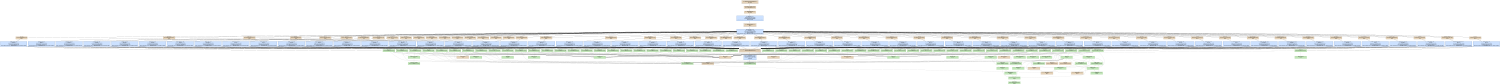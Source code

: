 digraph Kerberos4 {
   size = "10.000000,8.500000";
   concentrate = false;

   node [ shape = box, style = filled, color = "0.3 0.5 0.6", fillcolor = "0.3 0.2 0.9", fontname = "Monaco", fontsize = "9" ];
   n00001 [ label = "Default/libKerberos4.a\n3e98a8b857bf04f0e19de6d27e9120d3\nMissing", color = "0.1 0.5 0.5", fillcolor = "0.1 0.2 0.9", peripheries = 3 ];
   n00002 [ label = "ppc/mk_priv.o\nf58636b822dd2e81531e9399d97ac411\nMissing", color = "0.1 0.5 0.5", fillcolor = "0.1 0.2 0.9" ];
   n00003 [ label = "Headers/Kerberos5Prefix.h\n0000000043975cdb0000000000001b65\nUpToDate" ];
   n00004 [ label = "Kerberos5Prefix-dpzwsyfhtzaxthbefptkbqwuqmpv/Kerberos5Prefix.h.gch\nb20d38263116eeb1080c41fb1021e9d9\nMissing", color = "0.1 0.5 0.5", fillcolor = "0.1 0.2 0.9", peripheries = 3 ];
   n00005 [ label = "krb4/mk_priv.c\n0000000043975cdd00000000000022c1\nUpToDate" ];
   n00006 [ label = "ppc/mk_req.o\nb744c357d5c70daccbaf613b13533ab1\nMissing", color = "0.1 0.5 0.5", fillcolor = "0.1 0.2 0.9" ];
   n00007 [ label = "krb4/mk_req.c\n0000000043975cdd00000000000022dc\nUpToDate" ];
   n00008 [ label = "ppc/mk_safe.o\n8e4715e327f52743153e31fa56781ca8\nMissing", color = "0.1 0.5 0.5", fillcolor = "0.1 0.2 0.9" ];
   n00009 [ label = "krb4/mk_safe.c\n0000000043975cdd000000000000150d\nUpToDate" ];
   n00010 [ label = "ppc/month_sname.o\n99a259532d76675695e23aefd3b31eb8\nMissing", color = "0.1 0.5 0.5", fillcolor = "0.1 0.2 0.9" ];
   n00011 [ label = "krb4/month_sname.c\n0000000043975cdd0000000000000282\nUpToDate" ];
   n00012 [ label = "ppc/pkt_cipher.o\ncedbe5680239c22bb4499813db91a511\nMissing", color = "0.1 0.5 0.5", fillcolor = "0.1 0.2 0.9" ];
   n00013 [ label = "krb4/pkt_cipher.c\n0000000043975cdd00000000000002ee\nUpToDate" ];
   n00014 [ label = "ppc/pkt_clen.o\n97bcaa32a3275f64827ecd919ca2f664\nMissing", color = "0.1 0.5 0.5", fillcolor = "0.1 0.2 0.9" ];
   n00015 [ label = "krb4/pkt_clen.c\n0000000043975cdd0000000000000438\nUpToDate" ];
   n00016 [ label = "ppc/prot_client.o\nf14c4c1ce61254d80ec3cc368c4ce947\nMissing", color = "0.1 0.5 0.5", fillcolor = "0.1 0.2 0.9" ];
   n00017 [ label = "krb4/prot_client.c\n0000000043975cdd00000000000025d1\nUpToDate" ];
   n00018 [ label = "ppc/prot_common.o\nf69c0e45e60a5a566a504d9c5e2f6b6c\nMissing", color = "0.1 0.5 0.5", fillcolor = "0.1 0.2 0.9" ];
   n00019 [ label = "krb4/prot_common.c\n0000000043975cdd000000000000110f\nUpToDate" ];
   n00020 [ label = "ppc/prot_kdc.o\n1b800ad47cacd69587c9fe76c94382ba\nMissing", color = "0.1 0.5 0.5", fillcolor = "0.1 0.2 0.9" ];
   n00021 [ label = "krb4/prot_kdc.c\n0000000043975cdd0000000000002f0b\nUpToDate" ];
   n00022 [ label = "ppc/rd_err.o\n05e32ef328703ab019feacbeae40749b\nMissing", color = "0.1 0.5 0.5", fillcolor = "0.1 0.2 0.9" ];
   n00023 [ label = "krb4/rd_err.c\n0000000043975cdd0000000000000af9\nUpToDate" ];
   n00024 [ label = "ppc/rd_priv.o\n33a5961fc41285126243fb75ff7a2f67\nMissing", color = "0.1 0.5 0.5", fillcolor = "0.1 0.2 0.9" ];
   n00025 [ label = "krb4/rd_priv.c\n0000000043975cdd0000000000001d35\nUpToDate" ];
   n00026 [ label = "ppc/rd_safe.o\nc7787889a09a6acde6fea9d86c4c1fbf\nMissing", color = "0.1 0.5 0.5", fillcolor = "0.1 0.2 0.9" ];
   n00027 [ label = "krb4/rd_safe.c\n0000000043975cdd0000000000001ae9\nUpToDate" ];
   n00028 [ label = "ppc/RealmsConfig-glue.o\n59182ed6162d0493de15dde2336df60c\nMissing", color = "0.1 0.5 0.5", fillcolor = "0.1 0.2 0.9" ];
   n00029 [ label = "krb4/RealmsConfig-glue.c\n0000000043975cdd0000000000004e88\nUpToDate" ];
   n00030 [ label = "ppc/send_to_kdc.o\ncd233e339ae01693a873554da89a52cc\nMissing", color = "0.1 0.5 0.5", fillcolor = "0.1 0.2 0.9" ];
   n00031 [ label = "krb4/send_to_kdc.c\n0000000043975cdd00000000000018c1\nUpToDate" ];
   n00032 [ label = "ppc/stime.o\n0569eda1011eac676b5ec2f2c9ee9f16\nMissing", color = "0.1 0.5 0.5", fillcolor = "0.1 0.2 0.9" ];
   n00033 [ label = "krb4/stime.c\n0000000043975cdd00000000000007ed\nUpToDate" ];
   n00034 [ label = "ppc/strnlen.o\n1b9ef88f50aa9923b8a08df32bba3db4\nMissing", color = "0.1 0.5 0.5", fillcolor = "0.1 0.2 0.9" ];
   n00035 [ label = "krb4/strnlen.c\n0000000043975cdd000000000000064f\nUpToDate" ];
   n00036 [ label = "ppc/rd_preauth.o\nf4f35c21a8a4730579ae3816efe7c321\nMissing", color = "0.1 0.5 0.5", fillcolor = "0.1 0.2 0.9" ];
   n00037 [ label = "krb4/rd_preauth.c\n0000000043975cdd00000000000006a0\nUpToDate" ];
   n00038 [ label = "ppc/mk_preauth.o\n7d92099fb6434908b927b235928ac621\nMissing", color = "0.1 0.5 0.5", fillcolor = "0.1 0.2 0.9" ];
   n00039 [ label = "krb4/mk_preauth.c\n0000000043975cdd0000000000000841\nUpToDate" ];
   n00040 [ label = "ppc/CCache-glue.o\n1be47498a398e43f6c084705bce82b96\nMissing", color = "0.1 0.5 0.5", fillcolor = "0.1 0.2 0.9" ];
   n00041 [ label = "krb4/CCache-glue.c\n0000000043975cdd00000000000052fb\nUpToDate" ];
   n00042 [ label = "ppc/change_password.o\n84b725ad8719732945f7f019e200b62a\nMissing", color = "0.1 0.5 0.5", fillcolor = "0.1 0.2 0.9" ];
   n00043 [ label = "krb4/change_password.c\n0000000043975cdd0000000000000fcf\nUpToDate" ];
   n00044 [ label = "ppc/cr_auth_repl.o\n9c472f26540b2e93940e7be160eae190\nMissing", color = "0.1 0.5 0.5", fillcolor = "0.1 0.2 0.9" ];
   n00045 [ label = "krb4/cr_auth_repl.c\n0000000043975cdd00000000000011b9\nUpToDate" ];
   n00046 [ label = "ppc/cr_ciph.o\na0ef09934e6e7d244cde352734793495\nMissing", color = "0.1 0.5 0.5", fillcolor = "0.1 0.2 0.9" ];
   n00047 [ label = "krb4/cr_ciph.c\n0000000043975cdd0000000000001092\nUpToDate" ];
   n00048 [ label = "ppc/cr_tkt.o\nc631f209916c28906e485255f15b0940\nMissing", color = "0.1 0.5 0.5", fillcolor = "0.1 0.2 0.9" ];
   n00049 [ label = "krb4/cr_tkt.c\n0000000043975cdd0000000000002204\nUpToDate" ];
   n00050 [ label = "ppc/debug.o\nfdde66beca408658c7150e3e0b1b6bab\nMissing", color = "0.1 0.5 0.5", fillcolor = "0.1 0.2 0.9" ];
   n00051 [ label = "krb4/debug.c\n0000000043975cdd0000000000000124\nUpToDate" ];
   n00052 [ label = "ppc/decomp_tkt.o\n22c1cfe0e1482324704d88bfd3ef4825\nMissing", color = "0.1 0.5 0.5", fillcolor = "0.1 0.2 0.9" ];
   n00053 [ label = "krb4/decomp_tkt.c\n0000000043975cdd000000000000270a\nUpToDate" ];
   n00054 [ label = "ppc/g_ad_tkt.o\ncd04b1277cc3f9b1085492f1cd931689\nMissing", color = "0.1 0.5 0.5", fillcolor = "0.1 0.2 0.9" ];
   n00055 [ label = "krb4/g_ad_tkt.c\n0000000043975cdd0000000000002d98\nUpToDate" ];
   n00056 [ label = "ppc/g_in_tkt.o\n7538bb9d1f8608d3093377b813c4561b\nMissing", color = "0.1 0.5 0.5", fillcolor = "0.1 0.2 0.9" ];
   n00057 [ label = "krb4/g_in_tkt.c\n0000000043975cdd0000000000003e83\nUpToDate" ];
   n00058 [ label = "ppc/g_phost.o\n1437a0422346f1d69dfe35fb3e8a344e\nMissing", color = "0.1 0.5 0.5", fillcolor = "0.1 0.2 0.9" ];
   n00059 [ label = "krb4/g_phost.c\n0000000043975cdd0000000000000c86\nUpToDate" ];
   n00060 [ label = "ppc/g_pw_in_tkt.o\n8de0a944fdcd470604a67286c1a4e9f9\nMissing", color = "0.1 0.5 0.5", fillcolor = "0.1 0.2 0.9" ];
   n00061 [ label = "krb4/g_pw_in_tkt.c\n0000000043975cdd000000000000289d\nUpToDate" ];
   n00062 [ label = "ppc/g_pw_tkt.o\n1582b73a84873da9734cdf78dc493c5c\nMissing", color = "0.1 0.5 0.5", fillcolor = "0.1 0.2 0.9" ];
   n00063 [ label = "krb4/g_pw_tkt.c\n0000000043975cdd00000000000007dd\nUpToDate" ];
   n00064 [ label = "ppc/gethostname.o\na1e744b38ff041d6a47dd1a3a68e7122\nMissing", color = "0.1 0.5 0.5", fillcolor = "0.1 0.2 0.9" ];
   n00065 [ label = "krb4/gethostname.c\n0000000043975cdd0000000000000311\nUpToDate" ];
   n00066 [ label = "ppc/getst.o\nde5e05c49533523661985a8c97f332ab\nMissing", color = "0.1 0.5 0.5", fillcolor = "0.1 0.2 0.9" ];
   n00067 [ label = "krb4/getst.c\n0000000043975cdd00000000000003f6\nUpToDate" ];
   n00068 [ label = "ppc/kadm_net.o\nc2045e0d35f7c4cf42943f807652db58\nMissing", color = "0.1 0.5 0.5", fillcolor = "0.1 0.2 0.9" ];
   n00069 [ label = "krb4/kadm_net.c\n0000000043975cdd0000000000003234\nUpToDate" ];
   n00070 [ label = "ppc/kadm_stream.o\n59064588fb908b653d9f9bc21dd302e8\nMissing", color = "0.1 0.5 0.5", fillcolor = "0.1 0.2 0.9" ];
   n00071 [ label = "krb4/kadm_stream.c\n0000000043975cdd0000000000001e91\nUpToDate" ];
   n00072 [ label = "ppc/kname_parse.o\n7504218fe827d6cea36b91198a7e1a12\nMissing", color = "0.1 0.5 0.5", fillcolor = "0.1 0.2 0.9" ];
   n00073 [ label = "krb4/kname_parse.c\n0000000043975cdd00000000000024a5\nUpToDate" ];
   n00074 [ label = "ppc/lifetime.o\n5c369dd06b0d58191cf7fb2e20292f1d\nMissing", color = "0.1 0.5 0.5", fillcolor = "0.1 0.2 0.9" ];
   n00075 [ label = "krb4/lifetime.c\n0000000043975cdd000000000000086a\nUpToDate" ];
   n00076 [ label = "ppc/mk_auth.o\n0905dde6f034d87d5292a04d0cb2bfe0\nMissing", color = "0.1 0.5 0.5", fillcolor = "0.1 0.2 0.9" ];
   n00077 [ label = "krb4/mk_auth.c\n0000000043975cdd0000000000002109\nUpToDate" ];
   n00078 [ label = "ppc/mk_err.o\n0fe2e09a474da57853efe9d29226b0fe\nMissing", color = "0.1 0.5 0.5", fillcolor = "0.1 0.2 0.9" ];
   n00079 [ label = "krb4/mk_err.c\n0000000043975cdd0000000000000b38\nUpToDate" ];
   n00080 [ label = "ppc/password_to_key.o\n2c01919f0ad912131dfd0102dc219fad\nMissing", color = "0.1 0.5 0.5", fillcolor = "0.1 0.2 0.9" ];
   n00081 [ label = "krb4/password_to_key.c\n0000000043975cdd000000000000110e\nUpToDate" ];
   n00082 [ label = "ppc/netread.o\n2af450a94ecf8c4971f7d94a3f521847\nMissing", color = "0.1 0.5 0.5", fillcolor = "0.1 0.2 0.9" ];
   n00083 [ label = "krb4/netread.c\n0000000043975cdd000000000000084b\nUpToDate" ];
   n00084 [ label = "ppc/netwrite.o\nb3ca44a8a454c895479ff80e12e866ac\nMissing", color = "0.1 0.5 0.5", fillcolor = "0.1 0.2 0.9" ];
   n00085 [ label = "krb4/netwrite.c\n0000000043975cdd00000000000007b9\nUpToDate" ];
   n00086 [ label = "ppc/err_txt.o\n585a36b888fab353c6e1945cf8f085e7\nMissing", color = "0.1 0.5 0.5", fillcolor = "0.1 0.2 0.9" ];
   n00087 [ label = "krb4/err_txt.c\n0000000043975cdd0000000000000a72\nUpToDate" ];
   n00088 [ label = "ppc/unix_time.o\na5c2ec98745fa5d1adb2d6d7491b3558\nMissing", color = "0.1 0.5 0.5", fillcolor = "0.1 0.2 0.9" ];
   n00089 [ label = "krb4/unix_time.c\n0000000043975cdd0000000000000235\nUpToDate" ];
   n00090 [ label = "ppc/FSp-glue.o\ne15697ae7fcc2b0fe92355cf2cb4ff79\nMissing", color = "0.1 0.5 0.5", fillcolor = "0.1 0.2 0.9" ];
   n00091 [ label = "krb4/FSp-glue.c\n0000000043975cdd0000000000000f5d\nUpToDate" ];
   n00092 [ label = "ppc/g_cnffile.o\ne7a52a1628e22273a66f1d7601f5e201\nMissing", color = "0.1 0.5 0.5", fillcolor = "0.1 0.2 0.9" ];
   n00093 [ label = "krb4/g_cnffile.c\n0000000043975cdd0000000000000c22\nUpToDate" ];
   n00094 [ label = "ppc/g_svc_in_tkt.o\nef14e2f18fa70b4f11d0c23ce4935a8e\nMissing", color = "0.1 0.5 0.5", fillcolor = "0.1 0.2 0.9" ];
   n00095 [ label = "krb4/g_svc_in_tkt.c\n0000000043975cdd00000000000012ea\nUpToDate" ];
   n00096 [ label = "ppc/kntoln.o\na26b6dfead87fbf547db30e0f184fbf6\nMissing", color = "0.1 0.5 0.5", fillcolor = "0.1 0.2 0.9" ];
   n00097 [ label = "krb4/kntoln.c\n0000000043975cdd0000000000000717\nUpToDate" ];
   n00098 [ label = "ppc/put_svc_key.o\n8aad1b44eeb4f6ecf32756957e090667\nMissing", color = "0.1 0.5 0.5", fillcolor = "0.1 0.2 0.9" ];
   n00099 [ label = "krb4/put_svc_key.c\n0000000043975cdd000000000000099f\nUpToDate" ];
   n00100 [ label = "ppc/rd_req.o\ncac7c96b300ace14f75807e35ad60b73\nMissing", color = "0.1 0.5 0.5", fillcolor = "0.1 0.2 0.9" ];
   n00101 [ label = "krb4/rd_req.c\n0000000043975cdd00000000000044be\nUpToDate" ];
   n00102 [ label = "ppc/rd_svc_key.o\nfdca996d25df63c0f1739afcb00ec64b\nMissing", color = "0.1 0.5 0.5", fillcolor = "0.1 0.2 0.9" ];
   n00103 [ label = "krb4/rd_svc_key.c\n0000000043975cdd00000000000023e7\nUpToDate" ];
   n00104 [ label = "ppc/recvauth.o\n23897dfd03579fa7339203c4a80c480c\nMissing", color = "0.1 0.5 0.5", fillcolor = "0.1 0.2 0.9" ];
   n00105 [ label = "krb4/recvauth.c\n0000000043975cdd0000000000002944\nUpToDate" ];
   n00106 [ label = "ppc/sendauth.o\nc60261bf99b18b1ce61e1eb8ca7b92f2\nMissing", color = "0.1 0.5 0.5", fillcolor = "0.1 0.2 0.9" ];
   n00107 [ label = "krb4/sendauth.c\n0000000043975cdd0000000000002341\nUpToDate" ];
   n00108 [ label = "ppc/kuserok.o\n26a6d0a822a13d6b1f23a431c7c85744\nMissing", color = "0.1 0.5 0.5", fillcolor = "0.1 0.2 0.9" ];
   n00109 [ label = "krb4/kuserok.c\n0000000043975cdd0000000000001e15\nUpToDate" ];
   n00110 [ label = "ppc/g_tkt_svc.o\na50d897df6c875015614529fcc35bfa7\nMissing", color = "0.1 0.5 0.5", fillcolor = "0.1 0.2 0.9" ];
   n00111 [ label = "krb4/g_tkt_svc.c\n0000000043975cdd0000000000001204\nUpToDate" ];
   n00112 [ label = "<Default/libKerberos4.a>\nbf16d6b03a058174ceb223b0ab2f0985\nDepsUpdated", color = "0.1 0.5 0.5", fillcolor = "0.1 0.2 0.9", style = "filled,dashed" ];
   n00113 [ label = "<postprocessing_dependency_collector>\nbf16d6b03a058174ceb223b0ab2f0985\nDepsUpdated", color = "0.1 0.5 0.5", fillcolor = "0.1 0.2 0.9", style = "filled,dashed" ];
   n00114 [ label = "<postprocessing_permissions_dependency_collector>\nbf16d6b03a058174ceb223b0ab2f0985\nDepsUpdated", color = "0.1 0.5 0.5", fillcolor = "0.1 0.2 0.9", peripheries = 3 ];
   n00115 [ label = "kerberosIV/krb.h\n00000000000000000000000000000000\nMissing", color = "0.1 0.5 0.5", fillcolor = "0.1 0.2 0.9" ];
   n00116 [ label = "kerberosIV/prot.h\n0000000043975cdc00000000000026f4\nUpToDate" ];
   n00117 [ label = "kerberosIV/des.h\n00000000000000000000000000000000\nMissing", color = "0.1 0.5 0.5", fillcolor = "0.1 0.2 0.9" ];
   n00118 [ label = "kerberosIV/lsb_addr_cmp.h\n0000000043975cdc000000000000060d\nUpToDate" ];
   n00119 [ label = "include/port-sockets.h\n0000000043975cdc000000000000151a\nUpToDate" ];
   n00120 [ label = "krb4/krb4int.h\n0000000043975cdd0000000000000e05\nUpToDate" ];
   n00121 [ label = "kerberosIV/mit-copyright.h\n00000000000000000000000000000000\nMissing", color = "0.1 0.5 0.5", fillcolor = "0.1 0.2 0.9" ];
   n00122 [ label = "include/profile.h\n00000000000000000000000000000000\nMissing", color = "0.1 0.5 0.5", fillcolor = "0.1 0.2 0.9" ];
   n00123 [ label = "include/k5-int.h\n0000000043975cdc000000000000ec3b\nUpToDate" ];
   n00124 [ label = "include/krb5.h\n00000000000000000000000000000000\nMissing", color = "0.1 0.5 0.5", fillcolor = "0.1 0.2 0.9" ];
   n00125 [ label = "kerberosIV/krbports.h\n0000000043975cdc00000000000002a8\nUpToDate" ];
   n00126 [ label = "include/fake-addrinfo.h\n0000000043975cdc0000000000009b14\nUpToDate" ];
   n00127 [ label = "include/stddef.h\n0000000043765d7e0000000000003193\nUpToDate" ];
   n00128 [ label = "kerberosIV/krb_db.h\n0000000043975cdc0000000000000d2d\nUpToDate" ];
   n00129 [ label = "kerberosIV/mit-copyright.h\n0000000043975cdc000000000000047d\nUpToDate" ];
   n00130 [ label = "gssrpc/netdb.h\n00000000000000000000000000000000\nMissing", color = "0.1 0.5 0.5", fillcolor = "0.1 0.2 0.9" ];
   n00131 [ label = "krb5/osconf.h\n00000000000000000000000000000000\nMissing", color = "0.1 0.5 0.5", fillcolor = "0.1 0.2 0.9" ];
   n00132 [ label = "include/win-mac.h\n0000000043975cdc00000000000013ae\nUpToDate" ];
   n00133 [ label = "krb5/autoconf.h\n00000000000000000000000000000000\nMissing", color = "0.1 0.5 0.5", fillcolor = "0.1 0.2 0.9" ];
   n00134 [ label = "include/k5-platform.h\n0000000043975cdc000000000000453b\nUpToDate" ];
   n00135 [ label = "include/port-sockets.h\n0000000043975cdc000000000000151a\nUpToDate" ];
   n00136 [ label = "include/socket-utils.h\n0000000043975cdc0000000000001165\nUpToDate" ];
   n00137 [ label = "include/k5-thread.h\n0000000043975cdc0000000000005fce\nUpToDate" ];
   n00138 [ label = "krb5/kdb.h\n0000000043975cdc000000000000305f\nUpToDate" ];
   n00139 [ label = "include/com_err.h\n00000000000000000000000000000000\nMissing", color = "0.1 0.5 0.5", fillcolor = "0.1 0.2 0.9" ];
   n00140 [ label = "include/limits.h\n0000000043765f840000000000000d8e\nUpToDate" ];
   n00141 [ label = "include/syslimits.h\n0000000043765e16000000000000014a\nUpToDate" ];
   n00142 [ label = "include/stdint.h\n0000000043765d5e0000000000001a59\nUpToDate" ];
   n00143 [ label = "Kerberos/KerberosLoginPrivate.h\n0000000043975cde00000000000015ce\nUpToDate" ];
   n00144 [ label = "Kerberos/CredentialsCache.h\n0000000043975cdb0000000000004673\nUpToDate" ];
   n00145 [ label = "Kerberos/KerberosLogin.h\n0000000043975cde0000000000004660\nUpToDate" ];
   n00146 [ label = "kerberosIV/kadm.h\n0000000043975cdc000000000000187e\nUpToDate" ];
   n00147 [ label = "kerberosIV/krb.h\n0000000043975cdc000000000000634d\nUpToDate" ];
   n00148 [ label = "kerberosIV/des.h\n0000000043975cdc00000000000016ce\nUpToDate" ];
   n00149 [ label = "include/win-mac.h\n0000000043975cdc00000000000013ae\nUpToDate" ];
   n00150 [ label = "include/krb54proto.h\n0000000043975cdc0000000000000239\nUpToDate" ];
   n00151 [ label = "kerberosIV/krb_err.h\n00000000000000000000000000000000\nMissing", color = "0.1 0.5 0.5", fillcolor = "0.1 0.2 0.9" ];
   n00152 [ label = "kerberosIV/kadm_err.h\n00000000000000000000000000000000\nMissing", color = "0.1 0.5 0.5", fillcolor = "0.1 0.2 0.9" ];
   n00153 [ label = "Kerberos/FSpUtils.h\n0000000043975cdb0000000000000172\nUpToDate" ];
   n00154 [ label = "kerberosIV/kparse.h\n0000000043975cdc0000000000000d8d\nUpToDate" ];

   node [ shape = box, style = "filled,bold", color = "0.7 0.5 0.7", fillcolor = "0.7 0.2 1.0", fontname = "Monaco", fontsize = "9" ];
   c00001 [ label = "CompileC mk_priv.o <wt:4>\nwaitCount: 0\nb20d38267281b26c080c41fb1021fa86\n^ 478b0e9e505c9ced5b12d262c95b3e97\n= f58636b822dd2e81531e9399d97ac411\nIndirectlyNeedsToRun\nNeeds to run because at least one of the inputs to the command are scheduled to be updated.", color = "0.6 0.5 0.7", fillcolor = "0.6 0.2 1.0" ];
   c00002 [ label = "ProcessPCH Kerberos5Prefix.h.gch <wt:3>\nwaitCount: 0\n0000000043975cdb0000000000001b65\n^ b20d38267281b26a080c41fb1021f2bc\n= b20d38263116eeb1080c41fb1021e9d9\nNeedsToRun\n1 output is missing", color = "0.6 0.5 0.7", fillcolor = "0.6 0.2 1.0" ];
   c00003 [ label = "CompileC mk_req.o <wt:4>\nwaitCount: 0\nb20d38263116eeb1080c41fb1021f6ee\n^ 0549fb71e4d1e31dc3a320c00372cc5f\n= b744c357d5c70daccbaf613b13533ab1\nIndirectlyNeedsToRun\nNeeds to run because at least one of the inputs to the command are scheduled to be updated.", color = "0.6 0.5 0.7", fillcolor = "0.6 0.2 1.0" ];
   c00004 [ label = "CompileC mk_safe.o <wt:4>\nwaitCount: 0\nb20d38267281b26c080c41fb1021cd4a\n^ 3c4a2dc55574952f1d3270014659d1e2\n= 8e4715e327f52743153e31fa56781ca8\nIndirectlyNeedsToRun\nNeeds to run because at least one of the inputs to the command are scheduled to be updated.", color = "0.6 0.5 0.7", fillcolor = "0.6 0.2 1.0" ];
   c00005 [ label = "CompileC month_sname.o <wt:4>\nwaitCount: 0\nb20d38267281b26d080c41fb1021f044\n^ 2baf61755ff7d53b9dee7b14c392eefc\n= 99a259532d76675695e23aefd3b31eb8\nIndirectlyNeedsToRun\nNeeds to run because at least one of the inputs to the command are scheduled to be updated.", color = "0.6 0.5 0.7", fillcolor = "0.6 0.2 1.0" ];
   c00006 [ label = "CompileC pkt_cipher.o <wt:4>\nwaitCount: 0\nb20d38263116eeb0080c41fb1021cdc3\n^ 7cd6dd4e332f2c9bbc45d9e8cbb068d2\n= cedbe5680239c22bb4499813db91a511\nIndirectlyNeedsToRun\nNeeds to run because at least one of the inputs to the command are scheduled to be updated.", color = "0.6 0.5 0.7", fillcolor = "0.6 0.2 1.0" ];
   c00007 [ label = "CompileC pkt_clen.o <wt:4>\nwaitCount: 0\nb20d38263116eeb0080c41fb1021cb15\n^ 25b192149231b1d48a728c6a8c833d71\n= 97bcaa32a3275f64827ecd919ca2f664\nIndirectlyNeedsToRun\nNeeds to run because at least one of the inputs to the command are scheduled to be updated.", color = "0.6 0.5 0.7", fillcolor = "0.6 0.2 1.0" ];
   c00008 [ label = "CompileC prot_client.o <wt:4>\nwaitCount: 0\nb20d38263116eeb0080c41fb1021eafc\n^ 4341743ad704ba6806cf8dcd9c6d03bb\n= f14c4c1ce61254d80ec3cc368c4ce947\nIndirectlyNeedsToRun\nNeeds to run because at least one of the inputs to the command are scheduled to be updated.", color = "0.6 0.5 0.7", fillcolor = "0.6 0.2 1.0" ];
   c00009 [ label = "CompileC prot_common.o <wt:4>\nwaitCount: 0\nb20d38263116eeb0080c41fb1021de22\n^ 44913663d71cb4e6625c0c674e0eb54e\n= f69c0e45e60a5a566a504d9c5e2f6b6c\nIndirectlyNeedsToRun\nNeeds to run because at least one of the inputs to the command are scheduled to be updated.", color = "0.6 0.5 0.7", fillcolor = "0.6 0.2 1.0" ];
   c00010 [ label = "CompileC prot_kdc.o <wt:4>\nwaitCount: 0\nb20d38267281b26c080c41fb1021f53c\n^ a98d32f20e2d64f98fc5bf8dd9627786\n= 1b800ad47cacd69587c9fe76c94382ba\nIndirectlyNeedsToRun\nNeeds to run because at least one of the inputs to the command are scheduled to be updated.", color = "0.6 0.5 0.7", fillcolor = "0.6 0.2 1.0" ];
   c00011 [ label = "CompileC rd_err.o <wt:4>\nwaitCount: 0\nb20d38263116eeb0080c41fb1021c5d4\n^ b7ee16d51966d40011f2ed45be61b14f\n= 05e32ef328703ab019feacbeae40749b\nIndirectlyNeedsToRun\nNeeds to run because at least one of the inputs to the command are scheduled to be updated.", color = "0.6 0.5 0.7", fillcolor = "0.6 0.2 1.0" ];
   c00012 [ label = "CompileC rd_priv.o <wt:4>\nwaitCount: 0\nb20d38267281b26c080c41fb1021c572\n^ 81a8ae39b693377e6a4fba8eef5bea15\n= 33a5961fc41285126243fb75ff7a2f67\nIndirectlyNeedsToRun\nNeeds to run because at least one of the inputs to the command are scheduled to be updated.", color = "0.6 0.5 0.7", fillcolor = "0.6 0.2 1.0" ];
   c00013 [ label = "CompileC rd_safe.o <wt:4>\nwaitCount: 0\nb20d38267281b26c080c41fb1021c2ae\n^ 757540afd21bd8a1eef2e8237c6ddd11\n= c7787889a09a6acde6fea9d86c4c1fbf\nIndirectlyNeedsToRun\nNeeds to run because at least one of the inputs to the command are scheduled to be updated.", color = "0.6 0.5 0.7", fillcolor = "0.6 0.2 1.0" ];
   c00014 [ label = "CompileC RealmsConfig-glue.o <wt:4>\nwaitCount: 0\nb20d382631f7ef33080c41fb10212899\n^ eb1516f027daeba0d6199c19234cde95\n= 59182ed6162d0493de15dde2336df60c\nIndirectlyNeedsToRun\nNeeds to run because at least one of the inputs to the command are scheduled to be updated.", color = "0.6 0.5 0.7", fillcolor = "0.6 0.2 1.0" ];
   c00015 [ label = "CompileC send_to_kdc.o <wt:4>\nwaitCount: 0\nb20d38263116ef23080c41fb1021835b\n^ 7f2e0615abf6f9b0a07f14b6b8bbd197\n= cd233e339ae01693a873554da89a52cc\nIndirectlyNeedsToRun\nNeeds to run because at least one of the inputs to the command are scheduled to be updated.", color = "0.6 0.5 0.7", fillcolor = "0.6 0.2 1.0" ];
   c00016 [ label = "CompileC stime.o <wt:4>\nwaitCount: 0\nb20d38267281b26d080c41fb1021f52b\n^ b764d587739f1e0a63528309d9cf6a3d\n= 0569eda1011eac676b5ec2f2c9ee9f16\nIndirectlyNeedsToRun\nNeeds to run because at least one of the inputs to the command are scheduled to be updated.", color = "0.6 0.5 0.7", fillcolor = "0.6 0.2 1.0" ];
   c00017 [ label = "CompileC strnlen.o <wt:4>\nwaitCount: 0\nb20d38267260b3ce080c41fb1021f8f1\n^ a993c0a922ca2aedb0accc083b9bc545\n= 1b9ef88f50aa9923b8a08df32bba3db4\nIndirectlyNeedsToRun\nNeeds to run because at least one of the inputs to the command are scheduled to be updated.", color = "0.6 0.5 0.7", fillcolor = "0.6 0.2 1.0" ];
   c00018 [ label = "CompileC rd_preauth.o <wt:4>\nwaitCount: 0\nb20d38267281b26d080c41fb1021dfbf\n^ 46fe6407da25c16871a279edffc61c9e\n= f4f35c21a8a4730579ae3816efe7c321\nIndirectlyNeedsToRun\nNeeds to run because at least one of the inputs to the command are scheduled to be updated.", color = "0.6 0.5 0.7", fillcolor = "0.6 0.2 1.0" ];
   c00019 [ label = "CompileC mk_preauth.o <wt:4>\nwaitCount: 0\nb20d38267281b26c080c41fb1021e198\n^ cf9f31b9c4c2fb64b12bf3ce82ab27b9\n= 7d92099fb6434908b927b235928ac621\nIndirectlyNeedsToRun\nNeeds to run because at least one of the inputs to the command are scheduled to be updated.", color = "0.6 0.5 0.7", fillcolor = "0.6 0.2 1.0" ];
   c00020 [ label = "CompileC CCache-glue.o <wt:4>\nwaitCount: 0\nb20d38263116eeb6080c41fb1021b5e0\n^ a9e94cbe928e0a89640406feacc99e76\n= 1be47498a398e43f6c084705bce82b96\nIndirectlyNeedsToRun\nNeeds to run because at least one of the inputs to the command are scheduled to be updated.", color = "0.6 0.5 0.7", fillcolor = "0.6 0.2 1.0" ];
   c00021 [ label = "CompileC change_password.o <wt:4>\nwaitCount: 0\nb20d38267281b26d080c41fb1021b5d4\n^ 36ba1d8bf598c1444dfbb1e2f22103fe\n= 84b725ad8719732945f7f019e200b62a\nIndirectlyNeedsToRun\nNeeds to run because at least one of the inputs to the command are scheduled to be updated.", color = "0.6 0.5 0.7", fillcolor = "0.6 0.2 1.0" ];
   c00022 [ label = "CompileC cr_auth_repl.o <wt:4>\nwaitCount: 0\nb20d38263116eeb0080c41fb1021de94\n^ 2e4a1700651dc0239c023a1a70cb3f04\n= 9c472f26540b2e93940e7be160eae190\nIndirectlyNeedsToRun\nNeeds to run because at least one of the inputs to the command are scheduled to be updated.", color = "0.6 0.5 0.7", fillcolor = "0.6 0.2 1.0" ];
   c00023 [ label = "CompileC cr_ciph.o <wt:4>\nwaitCount: 0\nb20d38263116eeb0080c41fb1021dfbf\n^ 12e231b57f78939444d274dc2458eb2a\n= a0ef09934e6e7d244cde352734793495\nIndirectlyNeedsToRun\nNeeds to run because at least one of the inputs to the command are scheduled to be updated.", color = "0.6 0.5 0.7", fillcolor = "0.6 0.2 1.0" ];
   c00024 [ label = "CompileC cr_tkt.o <wt:4>\nwaitCount: 0\nb20d38267281b26c080c41fb1021f833\n^ 743cca2fe3ed9afc664413aee17af173\n= c631f209916c28906e485255f15b0940\nIndirectlyNeedsToRun\nNeeds to run because at least one of the inputs to the command are scheduled to be updated.", color = "0.6 0.5 0.7", fillcolor = "0.6 0.2 1.0" ];
   c00025 [ label = "CompileC debug.o <wt:4>\nwaitCount: 0\nb20d38267281b26c080c41fb1021e8fd\n^ 4fd35e98b8c13434cf194fc51b3a8356\n= fdde66beca408658c7150e3e0b1b6bab\nIndirectlyNeedsToRun\nNeeds to run because at least one of the inputs to the command are scheduled to be updated.", color = "0.6 0.5 0.7", fillcolor = "0.6 0.2 1.0" ];
   c00026 [ label = "CompileC decomp_tkt.o <wt:4>\nwaitCount: 0\nb20d38263116eeb0080c41fb1021ff04\n^ 90ccf7c6d05ecd947841c944c3ceb721\n= 22c1cfe0e1482324704d88bfd3ef4825\nIndirectlyNeedsToRun\nNeeds to run because at least one of the inputs to the command are scheduled to be updated.", color = "0.6 0.5 0.7", fillcolor = "0.6 0.2 1.0" ];
   c00027 [ label = "CompileC g_ad_tkt.o <wt:4>\nwaitCount: 0\nb20d38263116eeb1080c41fb1021f9aa\n^ 7f0989014dd517000058d30addb2ef23\n= cd04b1277cc3f9b1085492f1cd931689\nIndirectlyNeedsToRun\nNeeds to run because at least one of the inputs to the command are scheduled to be updated.", color = "0.6 0.5 0.7", fillcolor = "0.6 0.2 1.0" ];
   c00028 [ label = "CompileC g_in_tkt.o <wt:4>\nwaitCount: 0\nb20d38267281b26d080c41fb1021ffab\n^ c73583bb6d07babe013f364303e5a9b0\n= 7538bb9d1f8608d3093377b813c4561b\nIndirectlyNeedsToRun\nNeeds to run because at least one of the inputs to the command are scheduled to be updated.", color = "0.6 0.5 0.7", fillcolor = "0.6 0.2 1.0" ];
   c00029 [ label = "CompileC g_phost.o <wt:4>\nwaitCount: 0\nb20d38263116eeb0080c41fb1021f045\n^ a63a986412501f6695f274002eabc40b\n= 1437a0422346f1d69dfe35fb3e8a344e\nIndirectlyNeedsToRun\nNeeds to run because at least one of the inputs to the command are scheduled to be updated.", color = "0.6 0.5 0.7", fillcolor = "0.6 0.2 1.0" ];
   c00030 [ label = "CompileC g_pw_in_tkt.o <wt:4>\nwaitCount: 0\nb20d38263116eeb1080c41fb1021fcaf\n^ 3fed9162ccdba9b70caa337dd1851556\n= 8de0a944fdcd470604a67286c1a4e9f9\nIndirectlyNeedsToRun\nNeeds to run because at least one of the inputs to the command are scheduled to be updated.", color = "0.6 0.5 0.7", fillcolor = "0.6 0.2 1.0" ];
   c00031 [ label = "CompileC g_pw_tkt.o <wt:4>\nwaitCount: 0\nb20d38267281b26c080c41fb1021ee04\n^ a78f8f1cf6068fc57b409e83cc68d258\n= 1582b73a84873da9734cdf78dc493c5c\nIndirectlyNeedsToRun\nNeeds to run because at least one of the inputs to the command are scheduled to be updated.", color = "0.6 0.5 0.7", fillcolor = "0.6 0.2 1.0" ];
   c00032 [ label = "CompileC gethostname.o <wt:4>\nwaitCount: 0\nb20d38267281b26d080c41fb1021f1d7\n^ 13ea7c95fd71f3bbac719058b6af80f5\n= a1e744b38ff041d6a47dd1a3a68e7122\nIndirectlyNeedsToRun\nNeeds to run because at least one of the inputs to the command are scheduled to be updated.", color = "0.6 0.5 0.7", fillcolor = "0.6 0.2 1.0" ];
   c00033 [ label = "CompileC getst.o <wt:4>\nwaitCount: 0\nb20d38267281b26d080c41fb1021f130\n^ 6c533de2e7b2e05b69941b7787d2c39b\n= de5e05c49533523661985a8c97f332ab\nIndirectlyNeedsToRun\nNeeds to run because at least one of the inputs to the command are scheduled to be updated.", color = "0.6 0.5 0.7", fillcolor = "0.6 0.2 1.0" ];
   c00034 [ label = "CompileC kadm_net.o <wt:4>\nwaitCount: 0\nb20d38267281b26c080c41fb10218482\n^ 7009662b477676a34a987e7b66735fda\n= c2045e0d35f7c4cf42943f807652db58\nIndirectlyNeedsToRun\nNeeds to run because at least one of the inputs to the command are scheduled to be updated.", color = "0.6 0.5 0.7", fillcolor = "0.6 0.2 1.0" ];
   c00035 [ label = "CompileC kadm_stream.o <wt:4>\nwaitCount: 0\nb20d38267281b26c080c41fb1021bf95\n^ eb0b7dae891139093593da390df2bd7d\n= 59064588fb908b653d9f9bc21dd302e8\nIndirectlyNeedsToRun\nNeeds to run because at least one of the inputs to the command are scheduled to be updated.", color = "0.6 0.5 0.7", fillcolor = "0.6 0.2 1.0" ];
   c00036 [ label = "CompileC kname_parse.o <wt:4>\nwaitCount: 0\nb20d38267281b26c080c41fb1021cd7c\n^ c70919a99aa664a2ab67d0e29a5fd76e\n= 7504218fe827d6cea36b91198a7e1a12\nIndirectlyNeedsToRun\nNeeds to run because at least one of the inputs to the command are scheduled to be updated.", color = "0.6 0.5 0.7", fillcolor = "0.6 0.2 1.0" ];
   c00037 [ label = "CompileC lifetime.o <wt:4>\nwaitCount: 0\nb20d38267260b3ee080c41fb1021607e\n^ ee3ba5f6196debf714fbbad530084f63\n= 5c369dd06b0d58191cf7fb2e20292f1d\nIndirectlyNeedsToRun\nNeeds to run because at least one of the inputs to the command are scheduled to be updated.", color = "0.6 0.5 0.7", fillcolor = "0.6 0.2 1.0" ];
   c00038 [ label = "CompileC mk_auth.o <wt:4>\nwaitCount: 0\nb20d38263116eeb0080c41fb1021ee24\n^ bb08e5c0c12236cd5a9ee1b61c9351c4\n= 0905dde6f034d87d5292a04d0cb2bfe0\nIndirectlyNeedsToRun\nNeeds to run because at least one of the inputs to the command are scheduled to be updated.", color = "0.6 0.5 0.7", fillcolor = "0.6 0.2 1.0" ];
   c00039 [ label = "CompileC mk_err.o <wt:4>\nwaitCount: 0\nb20d38263116eeb0080c41fb1021c415\n^ bdefd8bc765b4bc85be3a829820774eb\n= 0fe2e09a474da57853efe9d29226b0fe\nIndirectlyNeedsToRun\nNeeds to run because at least one of the inputs to the command are scheduled to be updated.", color = "0.6 0.5 0.7", fillcolor = "0.6 0.2 1.0" ];
   c00040 [ label = "CompileC password_to_key.o <wt:4>\nwaitCount: 0\nb20d38263116eeb6080c41fb1021a5bb\n^ 9e0ca9b93bcffca515f140f9cc003a16\n= 2c01919f0ad912131dfd0102dc219fad\nIndirectlyNeedsToRun\nNeeds to run because at least one of the inputs to the command are scheduled to be updated.", color = "0.6 0.5 0.7", fillcolor = "0.6 0.2 1.0" ];
   c00041 [ label = "CompileC netread.o <wt:4>\nwaitCount: 0\nb20d38263116eeb0080c41fb1021f488\n^ 98f9688f7fd962f979fb98b12f73eccf\n= 2af450a94ecf8c4971f7d94a3f521847\nIndirectlyNeedsToRun\nNeeds to run because at least one of the inputs to the command are scheduled to be updated.", color = "0.6 0.5 0.7", fillcolor = "0.6 0.2 1.0" ];
   c00042 [ label = "CompileC netwrite.o <wt:4>\nwaitCount: 0\nb20d38263116eeb0080c41fb1021fb7a\n^ 01c77c8e954226254f93b9f502c99dd6\n= b3ca44a8a454c895479ff80e12e866ac\nIndirectlyNeedsToRun\nNeeds to run because at least one of the inputs to the command are scheduled to be updated.", color = "0.6 0.5 0.7", fillcolor = "0.6 0.2 1.0" ];
   c00043 [ label = "CompileC err_txt.o <wt:4>\nwaitCount: 0\nb20d38267281b26d080c41fb1021f8b4\n^ ea570e9efa7b013eceedd5a7e8d17d53\n= 585a36b888fab353c6e1945cf8f085e7\nIndirectlyNeedsToRun\nNeeds to run because at least one of the inputs to the command are scheduled to be updated.", color = "0.6 0.5 0.7", fillcolor = "0.6 0.2 1.0" ];
   c00044 [ label = "CompileC unix_time.o <wt:4>\nwaitCount: 0\nb20d38267281b26c080c41fb1021ebec\n^ 17cfd4be06de17bda5be972c593adeb4\n= a5c2ec98745fa5d1adb2d6d7491b3558\nIndirectlyNeedsToRun\nNeeds to run because at least one of the inputs to the command are scheduled to be updated.", color = "0.6 0.5 0.7", fillcolor = "0.6 0.2 1.0" ];
   c00045 [ label = "CompileC FSp-glue.o <wt:4>\nwaitCount: 0\nb20d38263116eeb6080c41fb1021fce9\n^ 535baf884edac5b9e12f14343c950390\n= e15697ae7fcc2b0fe92355cf2cb4ff79\nIndirectlyNeedsToRun\nNeeds to run because at least one of the inputs to the command are scheduled to be updated.", color = "0.6 0.5 0.7", fillcolor = "0.6 0.2 1.0" ];
   c00046 [ label = "CompileC g_cnffile.o <wt:4>\nwaitCount: 0\nb20d38267260b3ef080c41fb10217f29\n^ 55a812305a82919cae635c8d11d49d28\n= e7a52a1628e22273a66f1d7601f5e201\nIndirectlyNeedsToRun\nNeeds to run because at least one of the inputs to the command are scheduled to be updated.", color = "0.6 0.5 0.7", fillcolor = "0.6 0.2 1.0" ];
   c00047 [ label = "CompileC g_svc_in_tkt.o <wt:4>\nwaitCount: 0\nb20d38263116eeb1080c41fb1021c6d8\n^ 5d19dad7beb1e5fe19dc83c7f4b29c56\n= ef14e2f18fa70b4f11d0c23ce4935a8e\nIndirectlyNeedsToRun\nNeeds to run because at least one of the inputs to the command are scheduled to be updated.", color = "0.6 0.5 0.7", fillcolor = "0.6 0.2 1.0" ];
   c00048 [ label = "CompileC kntoln.o <wt:4>\nwaitCount: 0\nb20d38267281b26c080c41fb1021eece\n^ 106655d8df0649994fd7711be1a51538\n= a26b6dfead87fbf547db30e0f184fbf6\nIndirectlyNeedsToRun\nNeeds to run because at least one of the inputs to the command are scheduled to be updated.", color = "0.6 0.5 0.7", fillcolor = "0.6 0.2 1.0" ];
   c00049 [ label = "CompileC put_svc_key.o <wt:4>\nwaitCount: 0\nb20d38267281b26d080c41fb1021fb59\n^ 38a023629c354481fb2b176e6e28fd3e\n= 8aad1b44eeb4f6ecf32756957e090667\nIndirectlyNeedsToRun\nNeeds to run because at least one of the inputs to the command are scheduled to be updated.", color = "0.6 0.5 0.7", fillcolor = "0.6 0.2 1.0" ];
   c00050 [ label = "CompileC rd_req.o <wt:4>\nwaitCount: 0\nb20d38267281b26c080c41fb102189aa\n^ 78caf14d428b7c78ff5446184af782d9\n= cac7c96b300ace14f75807e35ad60b73\nIndirectlyNeedsToRun\nNeeds to run because at least one of the inputs to the command are scheduled to be updated.", color = "0.6 0.5 0.7", fillcolor = "0.6 0.2 1.0" ];
   c00051 [ label = "CompileC rd_svc_key.o <wt:4>\nwaitCount: 0\nb20d38267260b3ef080c41fb10217421\n^ 4fc7a14b57bfd02ff97fdb07a02fb26a\n= fdca996d25df63c0f1739afcb00ec64b\nIndirectlyNeedsToRun\nNeeds to run because at least one of the inputs to the command are scheduled to be updated.", color = "0.6 0.5 0.7", fillcolor = "0.6 0.2 1.0" ];
   c00052 [ label = "CompileC recvauth.o <wt:4>\nwaitCount: 0\nb20d38263116eeb0080c41fb1021d587\n^ 918445db324171173b9e423fb82d9d8b\n= 23897dfd03579fa7339203c4a80c480c\nIndirectlyNeedsToRun\nNeeds to run because at least one of the inputs to the command are scheduled to be updated.", color = "0.6 0.5 0.7", fillcolor = "0.6 0.2 1.0" ];
   c00053 [ label = "CompileC sendauth.o <wt:4>\nwaitCount: 0\nb20d38263116eeb1080c41fb1021c49d\n^ 740f5999a8a765adee125f43da5a566f\n= c60261bf99b18b1ce61e1eb8ca7b92f2\nIndirectlyNeedsToRun\nNeeds to run because at least one of the inputs to the command are scheduled to be updated.", color = "0.6 0.5 0.7", fillcolor = "0.6 0.2 1.0" ];
   c00054 [ label = "CompileC kuserok.o <wt:4>\nwaitCount: 0\nb20d38263116eeb0080c41fb1021fa41\n^ 94abe88e13b7d3db172fe5cad7e9ad05\n= 26a6d0a822a13d6b1f23a431c7c85744\nIndirectlyNeedsToRun\nNeeds to run because at least one of the inputs to the command are scheduled to be updated.", color = "0.6 0.5 0.7", fillcolor = "0.6 0.2 1.0" ];
   c00055 [ label = "CompileC g_tkt_svc.o <wt:4>\nwaitCount: 0\nb20d38263116eeb0080c41fb1021eec7\n^ 1700b15bc7de9bb15e181364dc145160\n= a50d897df6c875015614529fcc35bfa7\nIndirectlyNeedsToRun\nNeeds to run because at least one of the inputs to the command are scheduled to be updated.", color = "0.6 0.5 0.7", fillcolor = "0.6 0.2 1.0" ];
   c00056 [ label = "Libtool libKerberos4.a <wt:4>\nwaitCount: 0\n7ffa0ec42e6ccce6c227c4001fef9fe8\n^ 4162a67c79d3c81623ba22d2617ebf3b\n= 3e98a8b857bf04f0e19de6d27e9120d3\nIndirectlyNeedsToRun\nNeeds to run because at least one of the inputs to the command are scheduled to be updated.", color = "0.6 0.5 0.7", fillcolor = "0.6 0.2 1.0" ];
   c00057 [ label = "Ranlib libKerberos4.a <wt:9>\nwaitCount: 0\n3e98a8b857bf04f0e19de6d27e9120d3\n^ 818e7e086dba85842f2fc562d5be2956\n= bf16d6b03a058174ceb223b0ab2f0985\nIndirectlyNeedsToRun\nNeeds to run because at least one of the inputs to the command are scheduled to be updated.", color = "0.6 0.5 0.7", fillcolor = "0.6 0.2 1.0" ];

   edge [ style = solid, color = black, arrowhead = none, arrowtail = normal ];
   n00001 -> { c00056 };
   n00002 -> { c00001 };
   n00004 -> { c00002 };
   n00006 -> { c00003 };
   n00008 -> { c00004 };
   n00010 -> { c00005 };
   n00012 -> { c00006 };
   n00014 -> { c00007 };
   n00016 -> { c00008 };
   n00018 -> { c00009 };
   n00020 -> { c00010 };
   n00022 -> { c00011 };
   n00024 -> { c00012 };
   n00026 -> { c00013 };
   n00028 -> { c00014 };
   n00030 -> { c00015 };
   n00032 -> { c00016 };
   n00034 -> { c00017 };
   n00036 -> { c00018 };
   n00038 -> { c00019 };
   n00040 -> { c00020 };
   n00042 -> { c00021 };
   n00044 -> { c00022 };
   n00046 -> { c00023 };
   n00048 -> { c00024 };
   n00050 -> { c00025 };
   n00052 -> { c00026 };
   n00054 -> { c00027 };
   n00056 -> { c00028 };
   n00058 -> { c00029 };
   n00060 -> { c00030 };
   n00062 -> { c00031 };
   n00064 -> { c00032 };
   n00066 -> { c00033 };
   n00068 -> { c00034 };
   n00070 -> { c00035 };
   n00072 -> { c00036 };
   n00074 -> { c00037 };
   n00076 -> { c00038 };
   n00078 -> { c00039 };
   n00080 -> { c00040 };
   n00082 -> { c00041 };
   n00084 -> { c00042 };
   n00086 -> { c00043 };
   n00088 -> { c00044 };
   n00090 -> { c00045 };
   n00092 -> { c00046 };
   n00094 -> { c00047 };
   n00096 -> { c00048 };
   n00098 -> { c00049 };
   n00100 -> { c00050 };
   n00102 -> { c00051 };
   n00104 -> { c00052 };
   n00106 -> { c00053 };
   n00108 -> { c00054 };
   n00110 -> { c00055 };
   n00112 -> { c00057 };
   n00113 -> { n00112 };
   n00114 -> { n00113 };
   c00001 -> { n00004 n00005 };
   c00002 -> { n00003 };
   c00003 -> { n00004 n00007 };
   c00004 -> { n00004 n00009 };
   c00005 -> { n00004 n00011 };
   c00006 -> { n00004 n00013 };
   c00007 -> { n00004 n00015 };
   c00008 -> { n00004 n00017 };
   c00009 -> { n00004 n00019 };
   c00010 -> { n00004 n00021 };
   c00011 -> { n00004 n00023 };
   c00012 -> { n00004 n00025 };
   c00013 -> { n00004 n00027 };
   c00014 -> { n00004 n00029 };
   c00015 -> { n00004 n00031 };
   c00016 -> { n00004 n00033 };
   c00017 -> { n00004 n00035 };
   c00018 -> { n00004 n00037 };
   c00019 -> { n00004 n00039 };
   c00020 -> { n00004 n00041 };
   c00021 -> { n00004 n00043 };
   c00022 -> { n00004 n00045 };
   c00023 -> { n00004 n00047 };
   c00024 -> { n00004 n00049 };
   c00025 -> { n00004 n00051 };
   c00026 -> { n00004 n00053 };
   c00027 -> { n00004 n00055 };
   c00028 -> { n00004 n00057 };
   c00029 -> { n00004 n00059 };
   c00030 -> { n00004 n00061 };
   c00031 -> { n00004 n00063 };
   c00032 -> { n00004 n00065 };
   c00033 -> { n00004 n00067 };
   c00034 -> { n00004 n00069 };
   c00035 -> { n00004 n00071 };
   c00036 -> { n00004 n00073 };
   c00037 -> { n00004 n00075 };
   c00038 -> { n00004 n00077 };
   c00039 -> { n00004 n00079 };
   c00040 -> { n00004 n00081 };
   c00041 -> { n00004 n00083 };
   c00042 -> { n00004 n00085 };
   c00043 -> { n00004 n00087 };
   c00044 -> { n00004 n00089 };
   c00045 -> { n00004 n00091 };
   c00046 -> { n00004 n00093 };
   c00047 -> { n00004 n00095 };
   c00048 -> { n00004 n00097 };
   c00049 -> { n00004 n00099 };
   c00050 -> { n00004 n00101 };
   c00051 -> { n00004 n00103 };
   c00052 -> { n00004 n00105 };
   c00053 -> { n00004 n00107 };
   c00054 -> { n00004 n00109 };
   c00055 -> { n00004 n00111 };
   c00056 -> { n00002 n00006 n00008 n00010 n00012 n00014 n00016 n00018 n00020 n00022 n00024 n00026 n00028 n00030 n00032 n00034 n00036 n00038 n00040 n00042 n00044 n00046 n00048 n00050 n00052 n00054 n00056 n00058 n00060 n00062 n00064 n00066 n00068 n00070 n00072 n00074 n00076 n00078 n00080 n00082 n00084 n00086 n00088 n00090 n00092 n00094 n00096 n00098 n00100 n00102 n00104 n00106 n00108 n00110 };
   c00057 -> { n00001 };

   edge [ style = solid, color = gray60, arrowhead = none, arrowtail = normal ];
   n00005 -> { n00115 n00116 n00117 n00118 n00119 };
   n00007 -> { n00115 n00116 n00117 n00120 };
   n00009 -> { n00115 n00117 n00116 n00118 n00119 };
   n00011 -> { n00115 n00120 };
   n00013 -> { n00121 n00115 n00116 };
   n00015 -> { n00121 n00115 n00116 };
   n00017 -> { n00115 n00116 };
   n00019 -> { n00115 n00116 };
   n00021 -> { n00115 n00116 n00119 };
   n00023 -> { n00115 n00116 };
   n00025 -> { n00115 n00116 n00117 n00118 n00119 };
   n00027 -> { n00115 n00116 n00117 n00118 n00119 };
   n00029 -> { n00122 n00115 n00120 n00123 n00119 n00124 };
   n00031 -> { n00115 n00125 n00116 n00119 n00126 n00123 n00120 };
   n00033 -> { n00115 n00120 };
   n00035 -> { n00127 n00115 n00116 };
   n00037 -> { n00115 n00128 n00116 n00117 n00120 };
   n00039 -> { n00115 };
   n00041 -> { n00115 n00120 n00143 n00144 };
   n00043 -> { n00115 n00120 n00146 n00116 };
   n00045 -> { n00115 n00116 };
   n00047 -> { n00115 n00116 n00117 };
   n00049 -> { n00124 n00117 n00115 n00116 n00119 };
   n00051 -> { n00121 };
   n00053 -> { n00117 n00115 n00116 n00124 n00150 n00119 };
   n00055 -> { n00115 n00117 n00120 n00116 };
   n00057 -> { n00115 n00117 n00120 n00116 n00119 };
   n00059 -> { n00115 n00119 };
   n00061 -> { n00124 n00115 n00120 n00151 n00116 };
   n00063 -> { n00121 n00115 };
   n00065 -> { n00121 n00115 n00120 };
   n00067 -> { n00121 n00115 n00120 };
   n00069 -> { n00119 n00115 n00125 n00146 n00152 n00116 };
   n00071 -> { n00146 n00152 n00116 };
   n00073 -> { n00115 };
   n00075 -> { n00115 n00123 };
   n00077 -> { n00115 n00116 };
   n00079 -> { n00115 n00116 };
   n00081 -> { n00144 n00115 n00120 };
   n00083 -> { n00115 n00119 };
   n00085 -> { n00115 n00119 };
   n00087 -> { n00115 n00120 };
   n00089 -> { n00115 };
   n00091 -> { n00115 n00120 n00153 };
   n00093 -> { n00115 n00123 n00120 };
   n00095 -> { n00115 n00116 n00120 };
   n00097 -> { n00121 n00115 };
   n00099 -> { n00115 n00120 };
   n00101 -> { n00117 n00115 n00116 n00124 n00150 };
   n00103 -> { n00121 n00115 n00120 n00123 n00150 n00116 };
   n00105 -> { n00115 n00119 };
   n00107 -> { n00121 n00115 n00120 n00119 };
   n00109 -> { n00115 n00154 };
   n00111 -> { n00115 n00119 };
   n00118 -> { n00129 };
   n00119 -> { n00130 };
   n00120 -> { n00119 };
   n00123 -> { n00131 n00132 n00133 n00134 n00124 n00122 n00135 n00136 n00137 n00138 n00139 };
   n00126 -> { n00135 n00136 n00134 n00137 };
   n00132 -> { n00140 };
   n00134 -> { n00133 n00137 n00142 n00140 };
   n00135 -> { n00130 };
   n00136 -> { n00135 };
   n00137 -> { n00133 n00142 };
   n00140 -> { n00141 };
   n00143 -> { n00145 };
   n00146 -> { n00119 n00147 n00148 };
   n00147 -> { n00148 n00122 };
   n00148 -> { n00140 n00149 };
   n00149 -> { n00140 };
}
